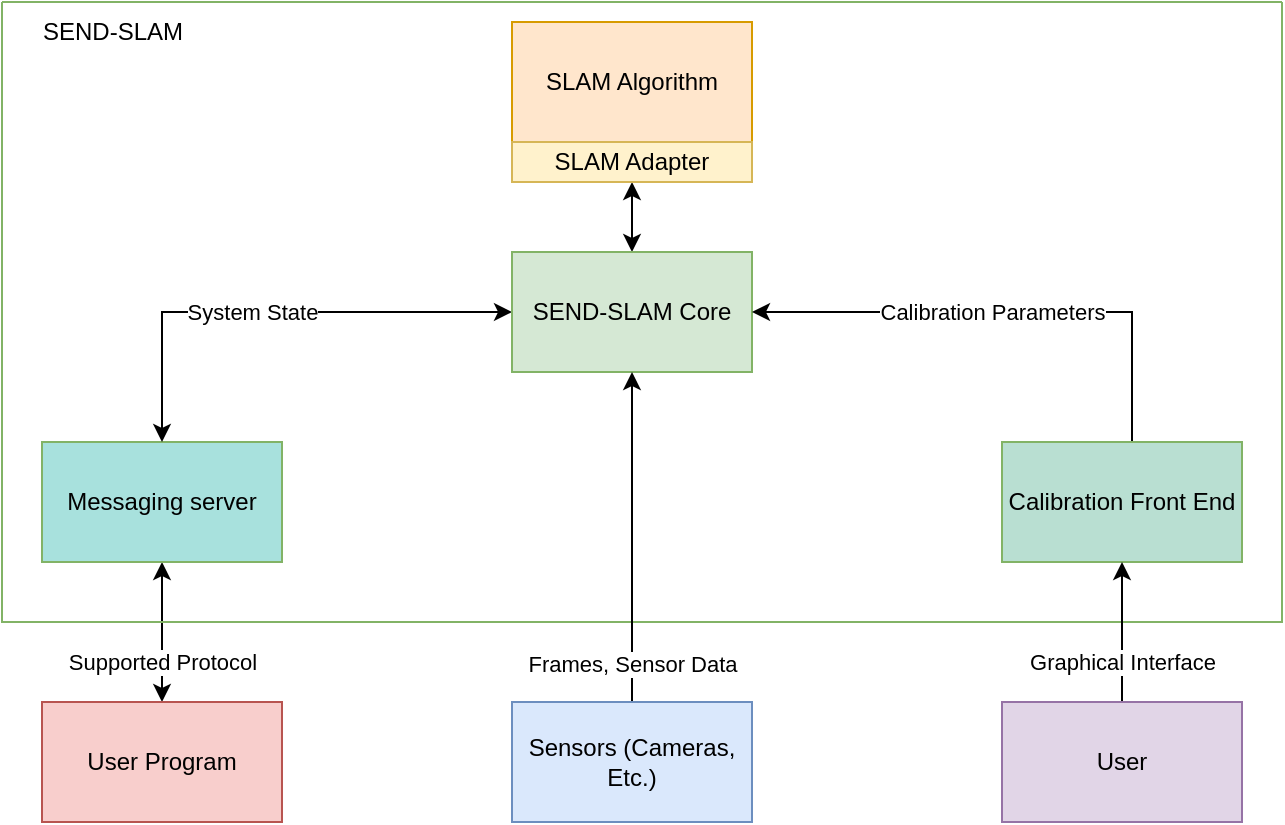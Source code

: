 <mxfile version="28.1.2">
  <diagram name="Page-1" id="zCn2BhDxBSUveuZZogCc">
    <mxGraphModel dx="880" dy="573" grid="1" gridSize="10" guides="1" tooltips="1" connect="1" arrows="1" fold="1" page="1" pageScale="1" pageWidth="850" pageHeight="1100" math="0" shadow="0">
      <root>
        <mxCell id="0" />
        <mxCell id="1" parent="0" />
        <mxCell id="BOkhyp0HDTKcZf-CgFFP-8" style="edgeStyle=orthogonalEdgeStyle;rounded=0;orthogonalLoop=1;jettySize=auto;html=1;entryX=0.5;entryY=1;entryDx=0;entryDy=0;startArrow=classic;startFill=1;" edge="1" parent="1" source="BOkhyp0HDTKcZf-CgFFP-3" target="BOkhyp0HDTKcZf-CgFFP-6">
          <mxGeometry relative="1" as="geometry" />
        </mxCell>
        <mxCell id="BOkhyp0HDTKcZf-CgFFP-12" value="Supported Protocol" style="edgeLabel;html=1;align=center;verticalAlign=middle;resizable=0;points=[];" vertex="1" connectable="0" parent="BOkhyp0HDTKcZf-CgFFP-8">
          <mxGeometry x="-0.103" relative="1" as="geometry">
            <mxPoint y="11" as="offset" />
          </mxGeometry>
        </mxCell>
        <mxCell id="BOkhyp0HDTKcZf-CgFFP-3" value="User Program" style="rounded=0;whiteSpace=wrap;html=1;fillColor=#f8cecc;strokeColor=#b85450;" vertex="1" parent="1">
          <mxGeometry x="125" y="750.0" width="120" height="60" as="geometry" />
        </mxCell>
        <mxCell id="BOkhyp0HDTKcZf-CgFFP-5" value="" style="swimlane;startSize=0;fillColor=#d5e8d4;strokeColor=#82b366;" vertex="1" parent="1">
          <mxGeometry x="105" y="400" width="640" height="310" as="geometry" />
        </mxCell>
        <mxCell id="BOkhyp0HDTKcZf-CgFFP-6" value="Messaging server" style="rounded=0;whiteSpace=wrap;html=1;fillColor=#A8E1DD;strokeColor=#82b366;" vertex="1" parent="BOkhyp0HDTKcZf-CgFFP-5">
          <mxGeometry x="20" y="220" width="120" height="60" as="geometry" />
        </mxCell>
        <mxCell id="BOkhyp0HDTKcZf-CgFFP-7" value="SEND-SLAM" style="text;html=1;align=center;verticalAlign=middle;resizable=0;points=[];autosize=1;strokeColor=none;fillColor=none;" vertex="1" parent="BOkhyp0HDTKcZf-CgFFP-5">
          <mxGeometry x="10" width="90" height="30" as="geometry" />
        </mxCell>
        <mxCell id="BOkhyp0HDTKcZf-CgFFP-11" style="edgeStyle=orthogonalEdgeStyle;rounded=0;orthogonalLoop=1;jettySize=auto;html=1;entryX=0.5;entryY=0;entryDx=0;entryDy=0;startArrow=classic;startFill=1;" edge="1" parent="BOkhyp0HDTKcZf-CgFFP-5" source="BOkhyp0HDTKcZf-CgFFP-9" target="BOkhyp0HDTKcZf-CgFFP-6">
          <mxGeometry relative="1" as="geometry" />
        </mxCell>
        <mxCell id="BOkhyp0HDTKcZf-CgFFP-13" value="System State" style="edgeLabel;html=1;align=center;verticalAlign=middle;resizable=0;points=[];" vertex="1" connectable="0" parent="BOkhyp0HDTKcZf-CgFFP-11">
          <mxGeometry x="-0.158" relative="1" as="geometry">
            <mxPoint x="-29" as="offset" />
          </mxGeometry>
        </mxCell>
        <mxCell id="BOkhyp0HDTKcZf-CgFFP-27" style="edgeStyle=orthogonalEdgeStyle;rounded=0;orthogonalLoop=1;jettySize=auto;html=1;entryX=0.5;entryY=1;entryDx=0;entryDy=0;startArrow=classic;startFill=1;" edge="1" parent="BOkhyp0HDTKcZf-CgFFP-5" source="BOkhyp0HDTKcZf-CgFFP-9" target="BOkhyp0HDTKcZf-CgFFP-26">
          <mxGeometry relative="1" as="geometry" />
        </mxCell>
        <mxCell id="BOkhyp0HDTKcZf-CgFFP-9" value="SEND-SLAM Core" style="rounded=0;whiteSpace=wrap;html=1;fillColor=#d5e8d4;strokeColor=#82b366;" vertex="1" parent="BOkhyp0HDTKcZf-CgFFP-5">
          <mxGeometry x="255" y="125" width="120" height="60" as="geometry" />
        </mxCell>
        <mxCell id="BOkhyp0HDTKcZf-CgFFP-18" style="edgeStyle=orthogonalEdgeStyle;rounded=0;orthogonalLoop=1;jettySize=auto;html=1;entryX=1;entryY=0.5;entryDx=0;entryDy=0;exitX=0.5;exitY=0;exitDx=0;exitDy=0;" edge="1" parent="BOkhyp0HDTKcZf-CgFFP-5" target="BOkhyp0HDTKcZf-CgFFP-9">
          <mxGeometry relative="1" as="geometry">
            <mxPoint x="610" y="220" as="sourcePoint" />
            <mxPoint x="425" y="155" as="targetPoint" />
            <Array as="points">
              <mxPoint x="565" y="220" />
              <mxPoint x="565" y="155" />
            </Array>
          </mxGeometry>
        </mxCell>
        <mxCell id="BOkhyp0HDTKcZf-CgFFP-19" value="Calibration Parameters" style="edgeLabel;html=1;align=center;verticalAlign=middle;resizable=0;points=[];" vertex="1" connectable="0" parent="BOkhyp0HDTKcZf-CgFFP-18">
          <mxGeometry x="0.126" relative="1" as="geometry">
            <mxPoint x="-11" as="offset" />
          </mxGeometry>
        </mxCell>
        <mxCell id="BOkhyp0HDTKcZf-CgFFP-17" value="Calibration Front End" style="rounded=0;whiteSpace=wrap;html=1;fillColor=#B9DFD2;strokeColor=#82b366;" vertex="1" parent="BOkhyp0HDTKcZf-CgFFP-5">
          <mxGeometry x="500" y="220" width="120" height="60" as="geometry" />
        </mxCell>
        <mxCell id="BOkhyp0HDTKcZf-CgFFP-25" value="SLAM Algorithm" style="rounded=0;whiteSpace=wrap;html=1;fillColor=#ffe6cc;strokeColor=#d79b00;" vertex="1" parent="BOkhyp0HDTKcZf-CgFFP-5">
          <mxGeometry x="255" y="10" width="120" height="60" as="geometry" />
        </mxCell>
        <mxCell id="BOkhyp0HDTKcZf-CgFFP-26" value="SLAM Adapter" style="rounded=0;whiteSpace=wrap;html=1;fillColor=#fff2cc;strokeColor=#d6b656;" vertex="1" parent="BOkhyp0HDTKcZf-CgFFP-5">
          <mxGeometry x="255" y="70" width="120" height="20" as="geometry" />
        </mxCell>
        <mxCell id="BOkhyp0HDTKcZf-CgFFP-14" style="edgeStyle=orthogonalEdgeStyle;rounded=0;orthogonalLoop=1;jettySize=auto;html=1;entryX=0.5;entryY=1;entryDx=0;entryDy=0;" edge="1" parent="1" source="BOkhyp0HDTKcZf-CgFFP-10" target="BOkhyp0HDTKcZf-CgFFP-9">
          <mxGeometry relative="1" as="geometry" />
        </mxCell>
        <mxCell id="BOkhyp0HDTKcZf-CgFFP-24" value="Frames, Sensor Data" style="edgeLabel;html=1;align=center;verticalAlign=middle;resizable=0;points=[];" vertex="1" connectable="0" parent="BOkhyp0HDTKcZf-CgFFP-14">
          <mxGeometry x="-0.376" y="-3" relative="1" as="geometry">
            <mxPoint x="-3" y="32" as="offset" />
          </mxGeometry>
        </mxCell>
        <mxCell id="BOkhyp0HDTKcZf-CgFFP-10" value="Sensors (Cameras, Etc.)" style="rounded=0;whiteSpace=wrap;html=1;fillColor=#dae8fc;strokeColor=#6c8ebf;" vertex="1" parent="1">
          <mxGeometry x="360" y="750.0" width="120" height="60" as="geometry" />
        </mxCell>
        <mxCell id="BOkhyp0HDTKcZf-CgFFP-20" style="edgeStyle=orthogonalEdgeStyle;rounded=0;orthogonalLoop=1;jettySize=auto;html=1;entryX=0.5;entryY=1;entryDx=0;entryDy=0;" edge="1" parent="1" source="BOkhyp0HDTKcZf-CgFFP-16" target="BOkhyp0HDTKcZf-CgFFP-17">
          <mxGeometry relative="1" as="geometry" />
        </mxCell>
        <mxCell id="BOkhyp0HDTKcZf-CgFFP-16" value="User" style="rounded=0;whiteSpace=wrap;html=1;fillColor=#e1d5e7;strokeColor=#9673a6;" vertex="1" parent="1">
          <mxGeometry x="605" y="750" width="120" height="60" as="geometry" />
        </mxCell>
        <mxCell id="BOkhyp0HDTKcZf-CgFFP-28" value="Graphical Interface" style="edgeLabel;html=1;align=center;verticalAlign=middle;resizable=0;points=[];" vertex="1" connectable="0" parent="1">
          <mxGeometry x="665" y="730" as="geometry" />
        </mxCell>
      </root>
    </mxGraphModel>
  </diagram>
</mxfile>
